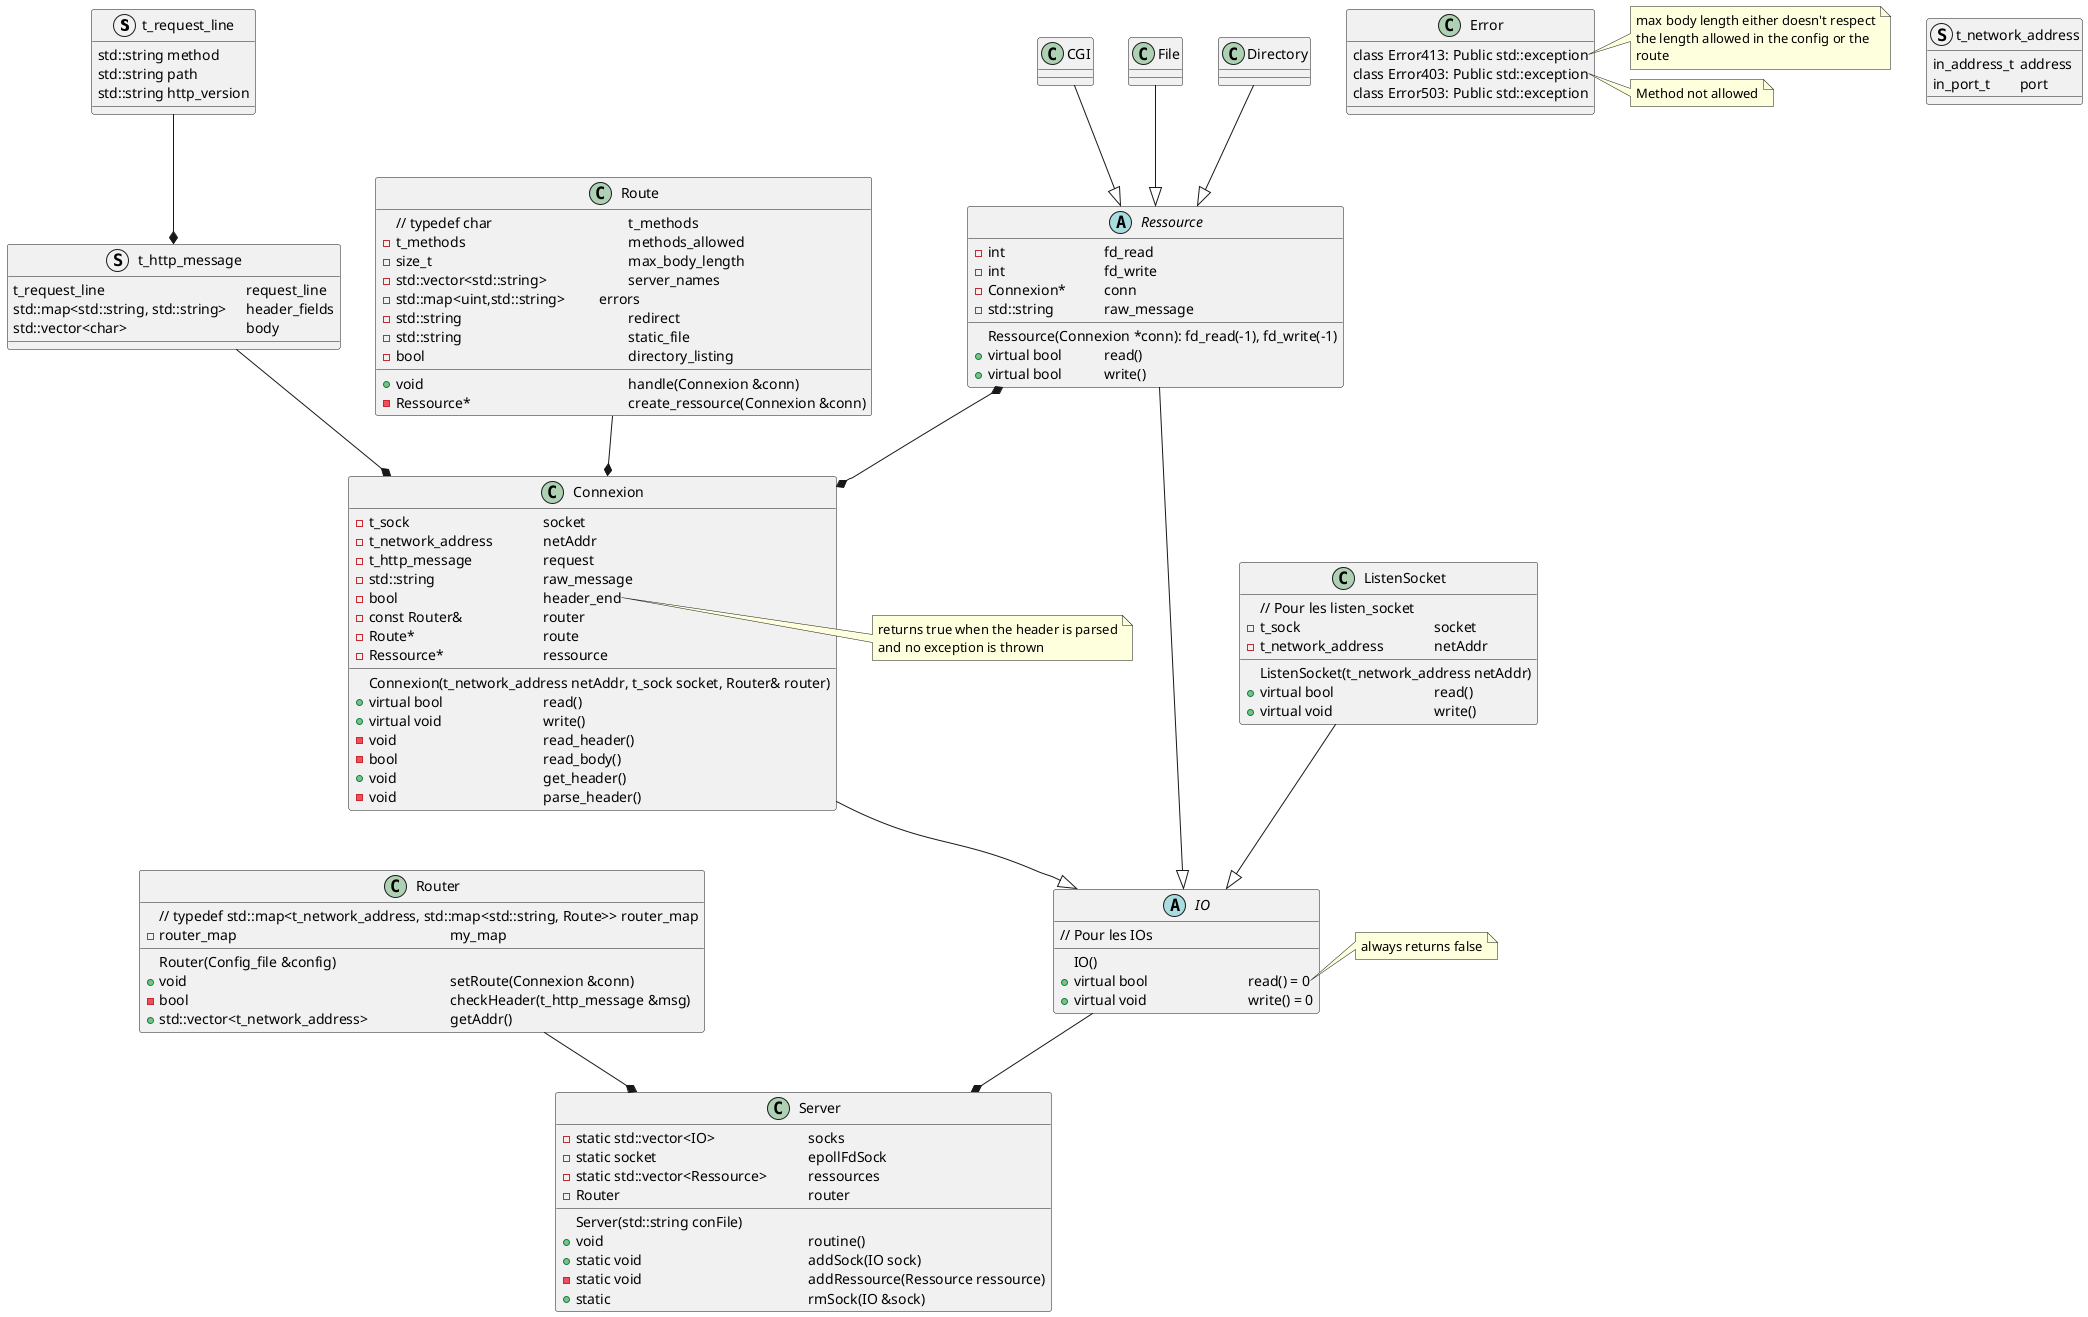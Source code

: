 @startuml
'note "typedef int t_sock" as N1

struct t_request_line {
std::string method
std::string path
std::string http_version
}

struct t_http_message {
t_request_line \t\t\t\t\trequest_line
std::map<std::string, std::string> \theader_fields
std::vector<char> \t\t\t\tbody
}

struct t_network_address {
in_address_t	address
in_port_t		port
}

abstract class IO {
// Pour les IOs
IO()
+virtual bool \t\t\t\tread() = 0
+virtual void \t\t\t\twrite() = 0
}
note right of IO::read
always returns false
endnote

class ListenSocket {
// Pour les listen_socket
-t_sock \t\t\t\t\tsocket
-t_network_address		netAddr
ListenSocket(t_network_address netAddr)
+virtual bool \t\t\t\tread()
+virtual void \t\t\t\twrite()
}

class Connexion {
-t_sock \t\t\t\t\tsocket
-t_network_address		netAddr
-t_http_message\t\t\trequest
-std::string \t\t\t\traw_message
-bool \t\t\t\t\theader_end
-const Router&	\t\trouter
-Route*\t\t\t\t\troute
' -catch Error:Error413
' -catch Error:Error403
-Ressource*\t\t\t\tressource
Connexion(t_network_address netAddr, t_sock socket, Router& router)
+virtual bool \t\t\t\tread()
+virtual void \t\t\t\twrite()
-void \t\t\t\t\tread_header()
-bool \t\t\t\t\tread_body()
+void \t\t\t\t\tget_header()
-void \t\t\t\t\tparse_header()
}
note right of Connexion::header_end
returns true when the header is parsed
and no exception is thrown
endnote

class Server {
Server(std::string conFile)
-static std::vector<IO>\t\t\t\tsocks
-static socket\t\t\t\t\t\tepollFdSock
-static std::vector<Ressource> \t\tressources
-Router \t\t\t\t\t\t\trouter
+void\t\t\t\t\t\t\t\troutine()
+static void\t\t\t\t\t\taddSock(IO sock)
-static void\t\t\t\t\t\taddRessource(Ressource ressource)
+static \t\t\t\t\t\t\trmSock(IO &sock)
}

class Router{
// typedef std::map<t_network_address, std::map<std::string, Route>> router_map
Router(Config_file &config)
-router_map 								my_map
+void 									setRoute(Connexion &conn)
-bool 									checkHeader(t_http_message &msg)
+std::vector<t_network_address>			getAddr()

}
note right of Router::set_route
Ne set route que si prerequisites are good
endnote

class Route{
 // typedef char \t\t\t\t\tt_methods
-t_methods \t\\t\t\t\t\tmethods_allowed
-size_t \t\t\t\t\t\t\tmax_body_length
-std::vector<std::string>   \t\t\tserver_names
-std::map<uint,std::string> \t\terrors
-std::string \t\t\t\t\t\tredirect
-std::string \t\t\t\t\t\tstatic_file
-bool \t\t\t\t\t\t\tdirectory_listing

+void \t\t\t\t\t\t\thandle(Connexion &conn)
-Ressource* \t\t\t\t\t\tcreate_ressource(Connexion &conn)
}

Abstract class Ressource{
Ressource(Connexion *conn): fd_read(-1), fd_write(-1)
-int \t\t\t\tfd_read
-int \t\t\t\tfd_write
-Connexion* \t\tconn
-std::string \t\traw_message
+virtual bool \t\tread()
+virtual bool \t\twrite()
}

class	CGI{
	' catch Error::Error503

}

class 	File{

}

class	Directory{

}

class Error{
class Error413: Public std::exception
class Error403: Public std::exception
class Error503: Public std::exception
}
note right of Error::Error413
max body length either doesn't respect
the length allowed in the config or the
route
endnote
note right of Error::Error403
Method not allowed
endnote

ListenSocket --|> IO
Ressource --|> IO
Ressource *--* Connexion
CGI--|> Ressource
File--|> Ressource
Directory--|> Ressource
Connexion --|> IO
IO --* Server
Route --* Connexion
t_request_line --* t_http_message
t_http_message --* Connexion
Router --* Server
't_network_address --* Connexion
't_network_address --* ListenSocket
@enduml
